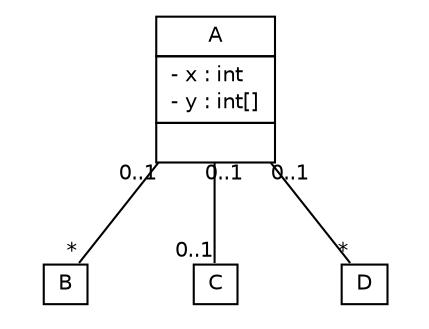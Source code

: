 #!/usr/local/bin/dot
#
# Class diagram 
# Generated by UMLGraph version R5_7_2-23-gd0ede4 (http://www.spinellis.gr/umlgraph/)
#

digraph G {
	edge [fontname="Helvetica",fontsize=10,labelfontname="Helvetica",labelfontsize=10];
	node [fontname="Helvetica",fontsize=10,shape=plaintext];
	nodesep=0.25;
	ranksep=0.5;
	// A
	c0 [label=<<table title="A" border="0" cellborder="1" cellspacing="0" cellpadding="2" port="p">
		<tr><td><table border="0" cellspacing="0" cellpadding="1">
<tr><td align="center" balign="center"> A </td></tr>
		</table></td></tr>
		<tr><td><table border="0" cellspacing="0" cellpadding="1">
<tr><td align="left" balign="left"> - x : int </td></tr>
<tr><td align="left" balign="left"> - y : int[] </td></tr>
		</table></td></tr>
		<tr><td><table border="0" cellspacing="0" cellpadding="1">
<tr><td align="left" balign="left">  </td></tr>
		</table></td></tr>
		</table>>, URL="null", fontname="Helvetica", fontcolor="black", fontsize=10.0];
	// B
	c1 [label=<<table title="B" border="0" cellborder="1" cellspacing="0" cellpadding="2" port="p">
		<tr><td><table border="0" cellspacing="0" cellpadding="1">
<tr><td align="center" balign="center"> B </td></tr>
		</table></td></tr>
		</table>>, URL="null", fontname="Helvetica", fontcolor="black", fontsize=10.0];
	// C
	c2 [label=<<table title="C" border="0" cellborder="1" cellspacing="0" cellpadding="2" port="p">
		<tr><td><table border="0" cellspacing="0" cellpadding="1">
<tr><td align="center" balign="center"> C </td></tr>
		</table></td></tr>
		</table>>, URL="null", fontname="Helvetica", fontcolor="black", fontsize=10.0];
	// D
	c3 [label=<<table title="D" border="0" cellborder="1" cellspacing="0" cellpadding="2" port="p">
		<tr><td><table border="0" cellspacing="0" cellpadding="1">
<tr><td align="center" balign="center"> D </td></tr>
		</table></td></tr>
		</table>>, URL="null", fontname="Helvetica", fontcolor="black", fontsize=10.0];
	// A ASSOC B
	c0:p -> c1:p [taillabel="0..1", label="", headlabel="*", fontname="Helvetica", fontcolor="black", fontsize=10.0, color="black", arrowhead=none];
	// A ASSOC C
	c0:p -> c2:p [taillabel="0..1", label="", headlabel="0..1", fontname="Helvetica", fontcolor="black", fontsize=10.0, color="black", arrowhead=none];
	// A ASSOC D
	c0:p -> c3:p [taillabel="0..1", label="", headlabel="*", fontname="Helvetica", fontcolor="black", fontsize=10.0, color="black", arrowhead=none];
}

